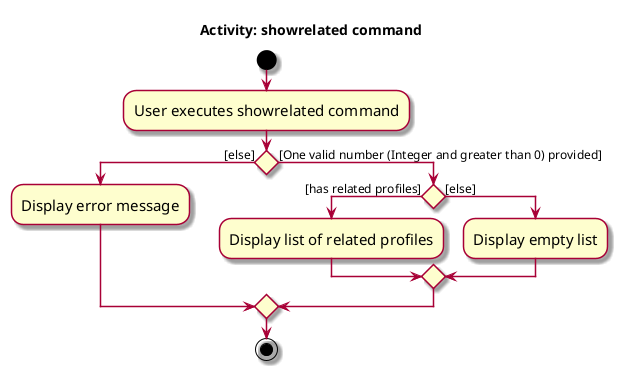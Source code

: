 @startuml
skin rose
skinparam ActivityFontSize 15
skinparam ArrowFontSize 12


title Activity: showrelated command
start
:User executes showrelated command;


if () then ([else])
    :Display error message;
else ([One valid number (Integer and greater than 0) provided])
    if () then ([has related profiles])
        :Display list of related profiles;
    else ([else])
        :Display empty list;
    endif
endif
stop
@enduml
